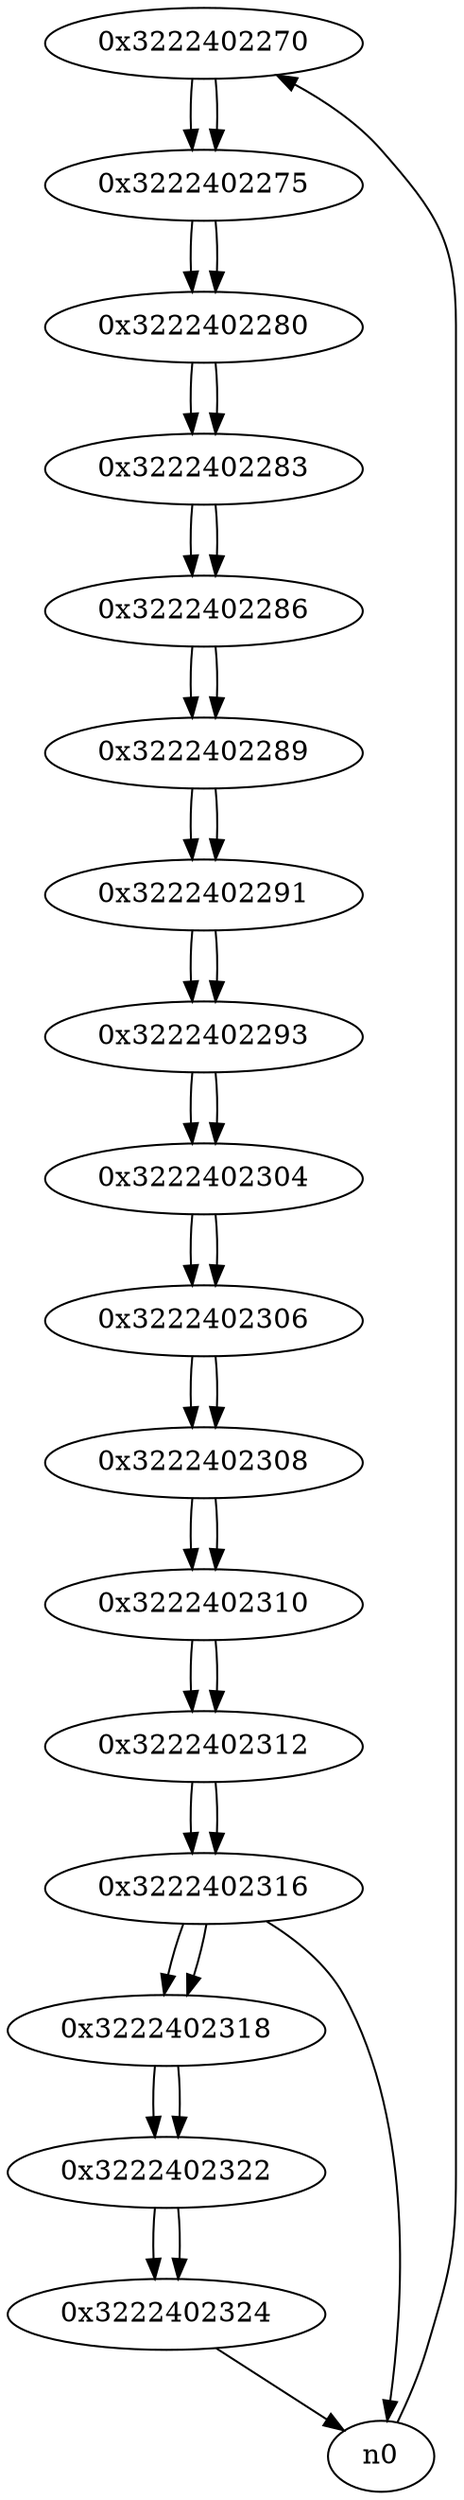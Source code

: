 digraph G{
/* nodes */
  n1 [label="0x3222402270"]
  n2 [label="0x3222402275"]
  n3 [label="0x3222402280"]
  n4 [label="0x3222402283"]
  n5 [label="0x3222402286"]
  n6 [label="0x3222402289"]
  n7 [label="0x3222402291"]
  n8 [label="0x3222402293"]
  n9 [label="0x3222402304"]
  n10 [label="0x3222402306"]
  n11 [label="0x3222402308"]
  n12 [label="0x3222402310"]
  n13 [label="0x3222402312"]
  n14 [label="0x3222402316"]
  n15 [label="0x3222402318"]
  n16 [label="0x3222402322"]
  n17 [label="0x3222402324"]
/* edges */
n1 -> n2;
n0 -> n1;
n2 -> n3;
n1 -> n2;
n3 -> n4;
n2 -> n3;
n4 -> n5;
n3 -> n4;
n5 -> n6;
n4 -> n5;
n6 -> n7;
n5 -> n6;
n7 -> n8;
n6 -> n7;
n8 -> n9;
n7 -> n8;
n9 -> n10;
n8 -> n9;
n10 -> n11;
n9 -> n10;
n11 -> n12;
n10 -> n11;
n12 -> n13;
n11 -> n12;
n13 -> n14;
n12 -> n13;
n14 -> n15;
n14 -> n0;
n13 -> n14;
n15 -> n16;
n14 -> n15;
n16 -> n17;
n15 -> n16;
n17 -> n0;
n16 -> n17;
}

